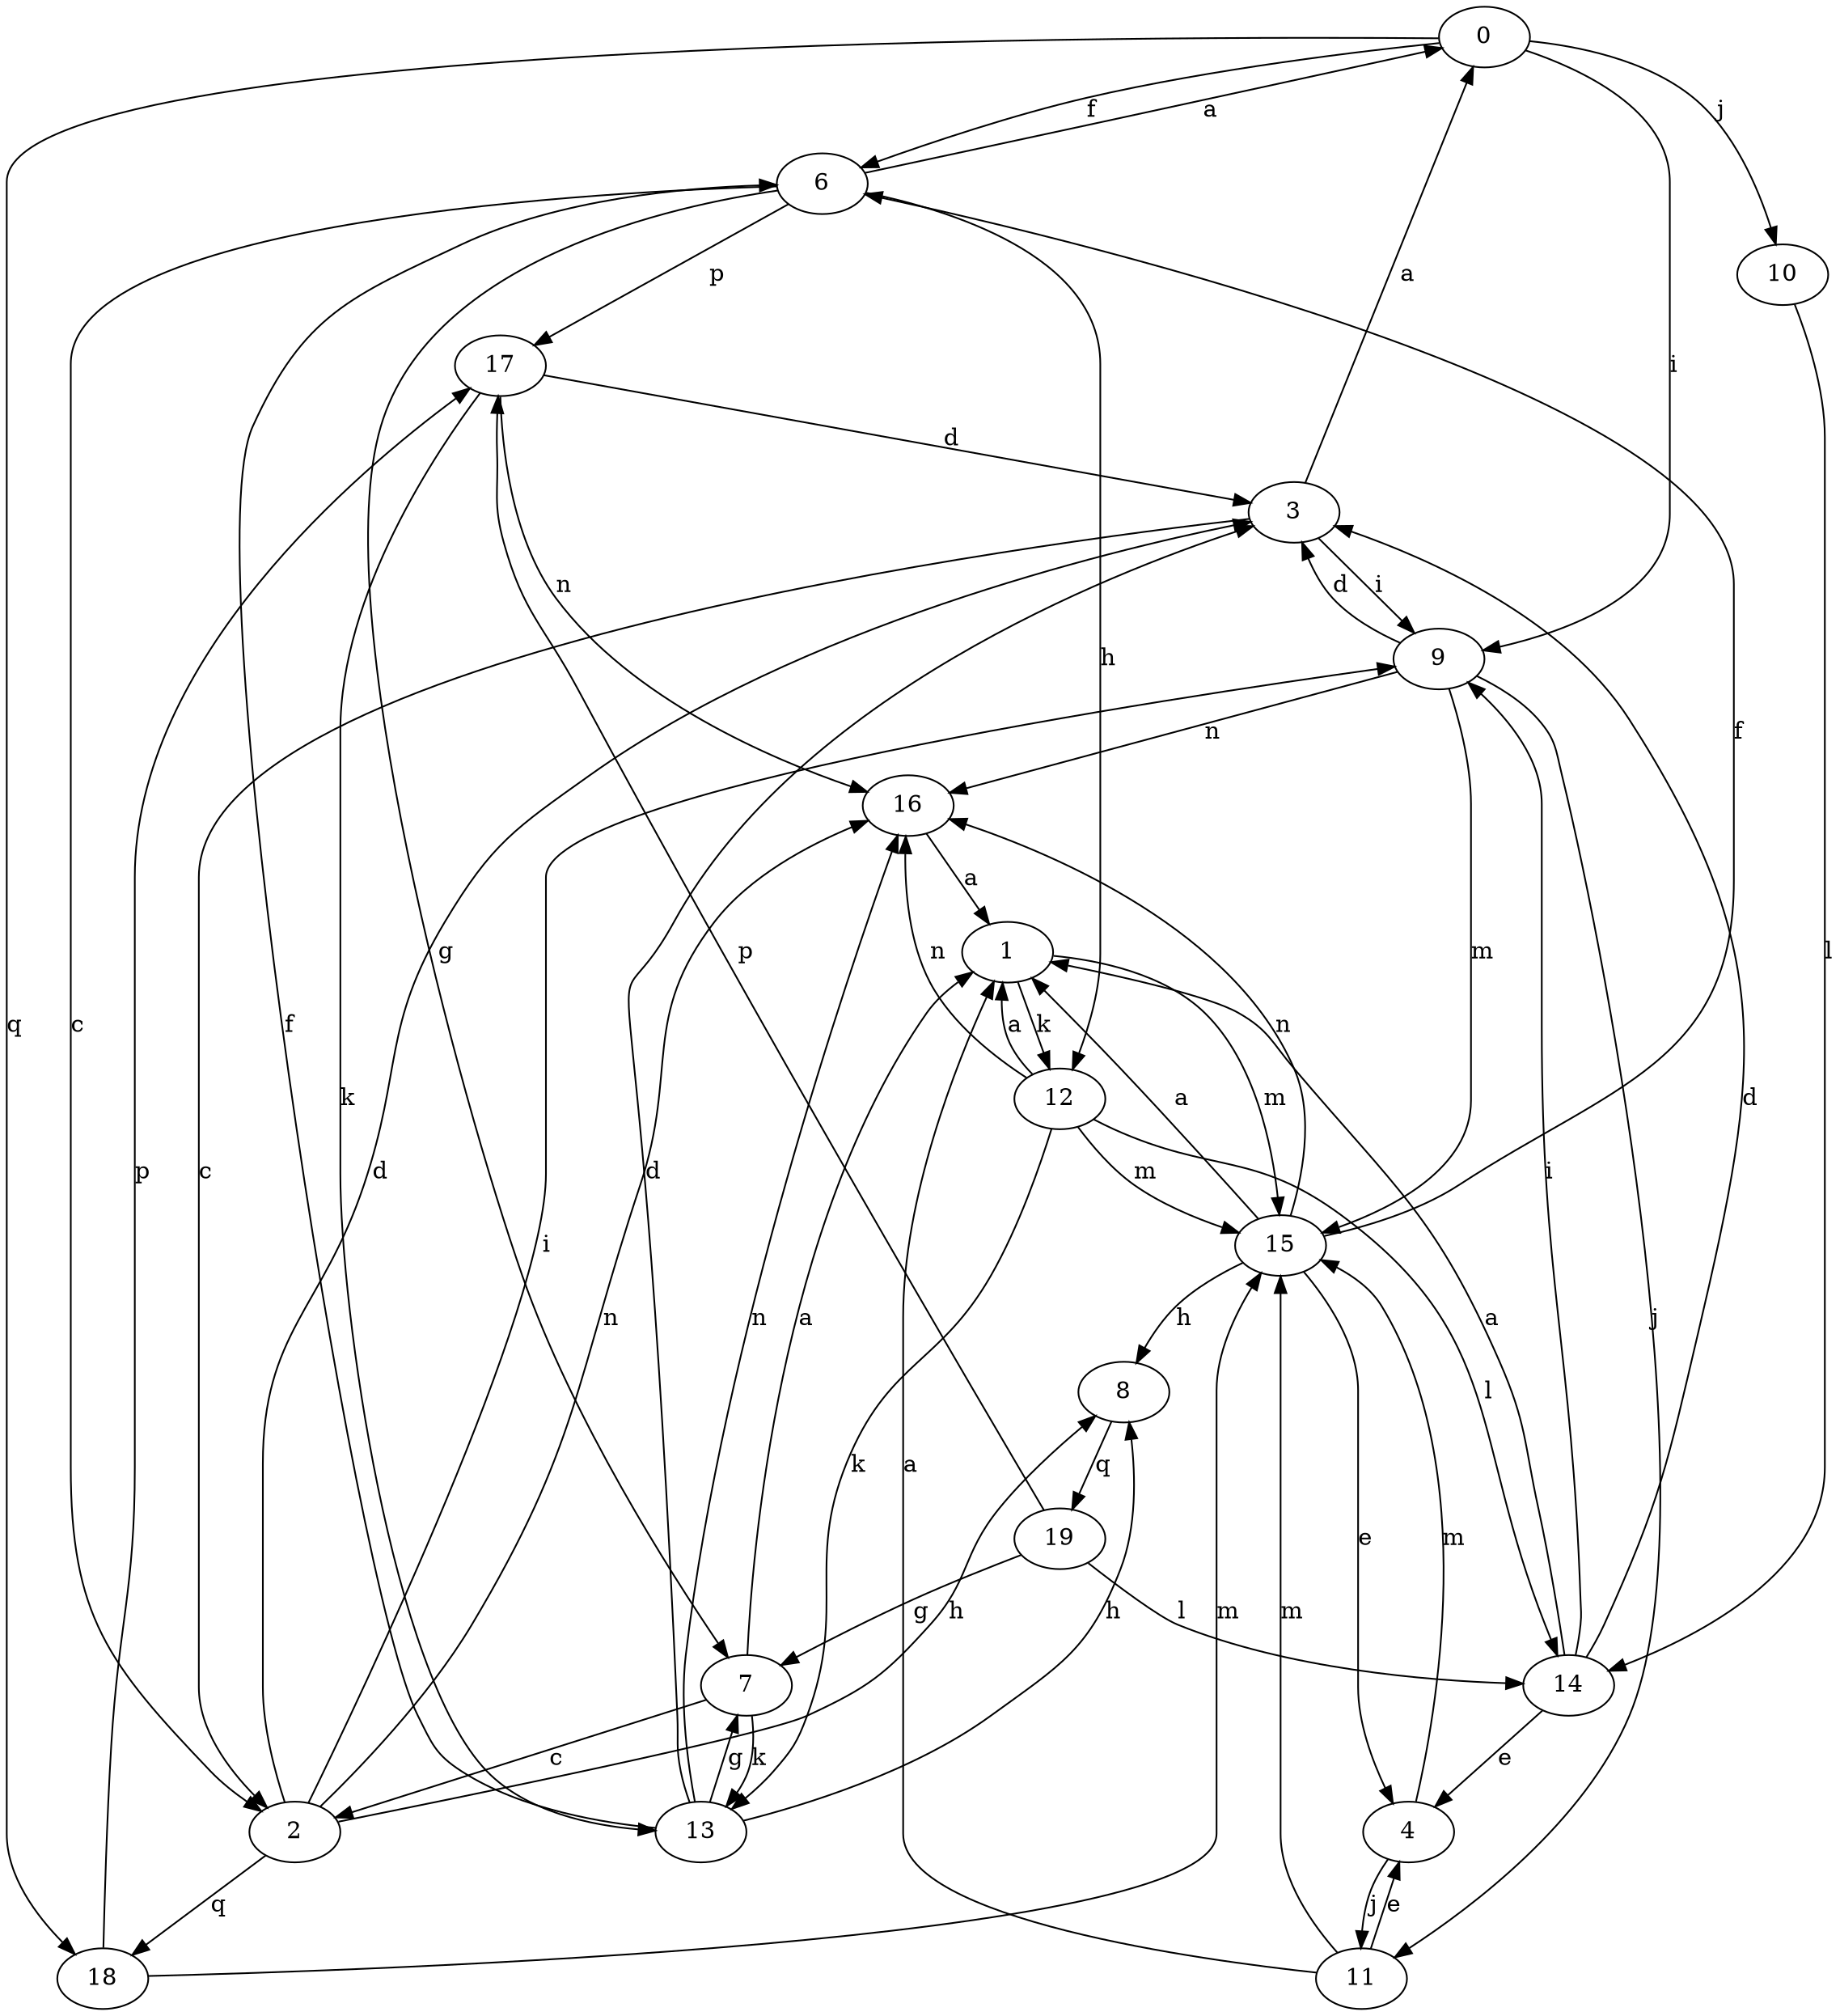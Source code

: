 strict digraph  {
0;
1;
2;
3;
4;
6;
7;
8;
9;
10;
11;
12;
13;
14;
15;
16;
17;
18;
19;
0 -> 6  [label=f];
0 -> 9  [label=i];
0 -> 10  [label=j];
0 -> 18  [label=q];
1 -> 12  [label=k];
1 -> 15  [label=m];
2 -> 3  [label=d];
2 -> 8  [label=h];
2 -> 9  [label=i];
2 -> 16  [label=n];
2 -> 18  [label=q];
3 -> 0  [label=a];
3 -> 2  [label=c];
3 -> 9  [label=i];
4 -> 11  [label=j];
4 -> 15  [label=m];
6 -> 0  [label=a];
6 -> 2  [label=c];
6 -> 7  [label=g];
6 -> 17  [label=p];
6 -> 12  [label=h];
7 -> 1  [label=a];
7 -> 2  [label=c];
7 -> 13  [label=k];
8 -> 19  [label=q];
9 -> 3  [label=d];
9 -> 11  [label=j];
9 -> 15  [label=m];
9 -> 16  [label=n];
10 -> 14  [label=l];
11 -> 1  [label=a];
11 -> 4  [label=e];
11 -> 15  [label=m];
12 -> 1  [label=a];
12 -> 13  [label=k];
12 -> 14  [label=l];
12 -> 15  [label=m];
12 -> 16  [label=n];
13 -> 3  [label=d];
13 -> 6  [label=f];
13 -> 7  [label=g];
13 -> 8  [label=h];
13 -> 16  [label=n];
14 -> 1  [label=a];
14 -> 3  [label=d];
14 -> 4  [label=e];
14 -> 9  [label=i];
15 -> 1  [label=a];
15 -> 4  [label=e];
15 -> 6  [label=f];
15 -> 8  [label=h];
15 -> 16  [label=n];
16 -> 1  [label=a];
17 -> 3  [label=d];
17 -> 13  [label=k];
17 -> 16  [label=n];
18 -> 15  [label=m];
18 -> 17  [label=p];
19 -> 7  [label=g];
19 -> 14  [label=l];
19 -> 17  [label=p];
}
